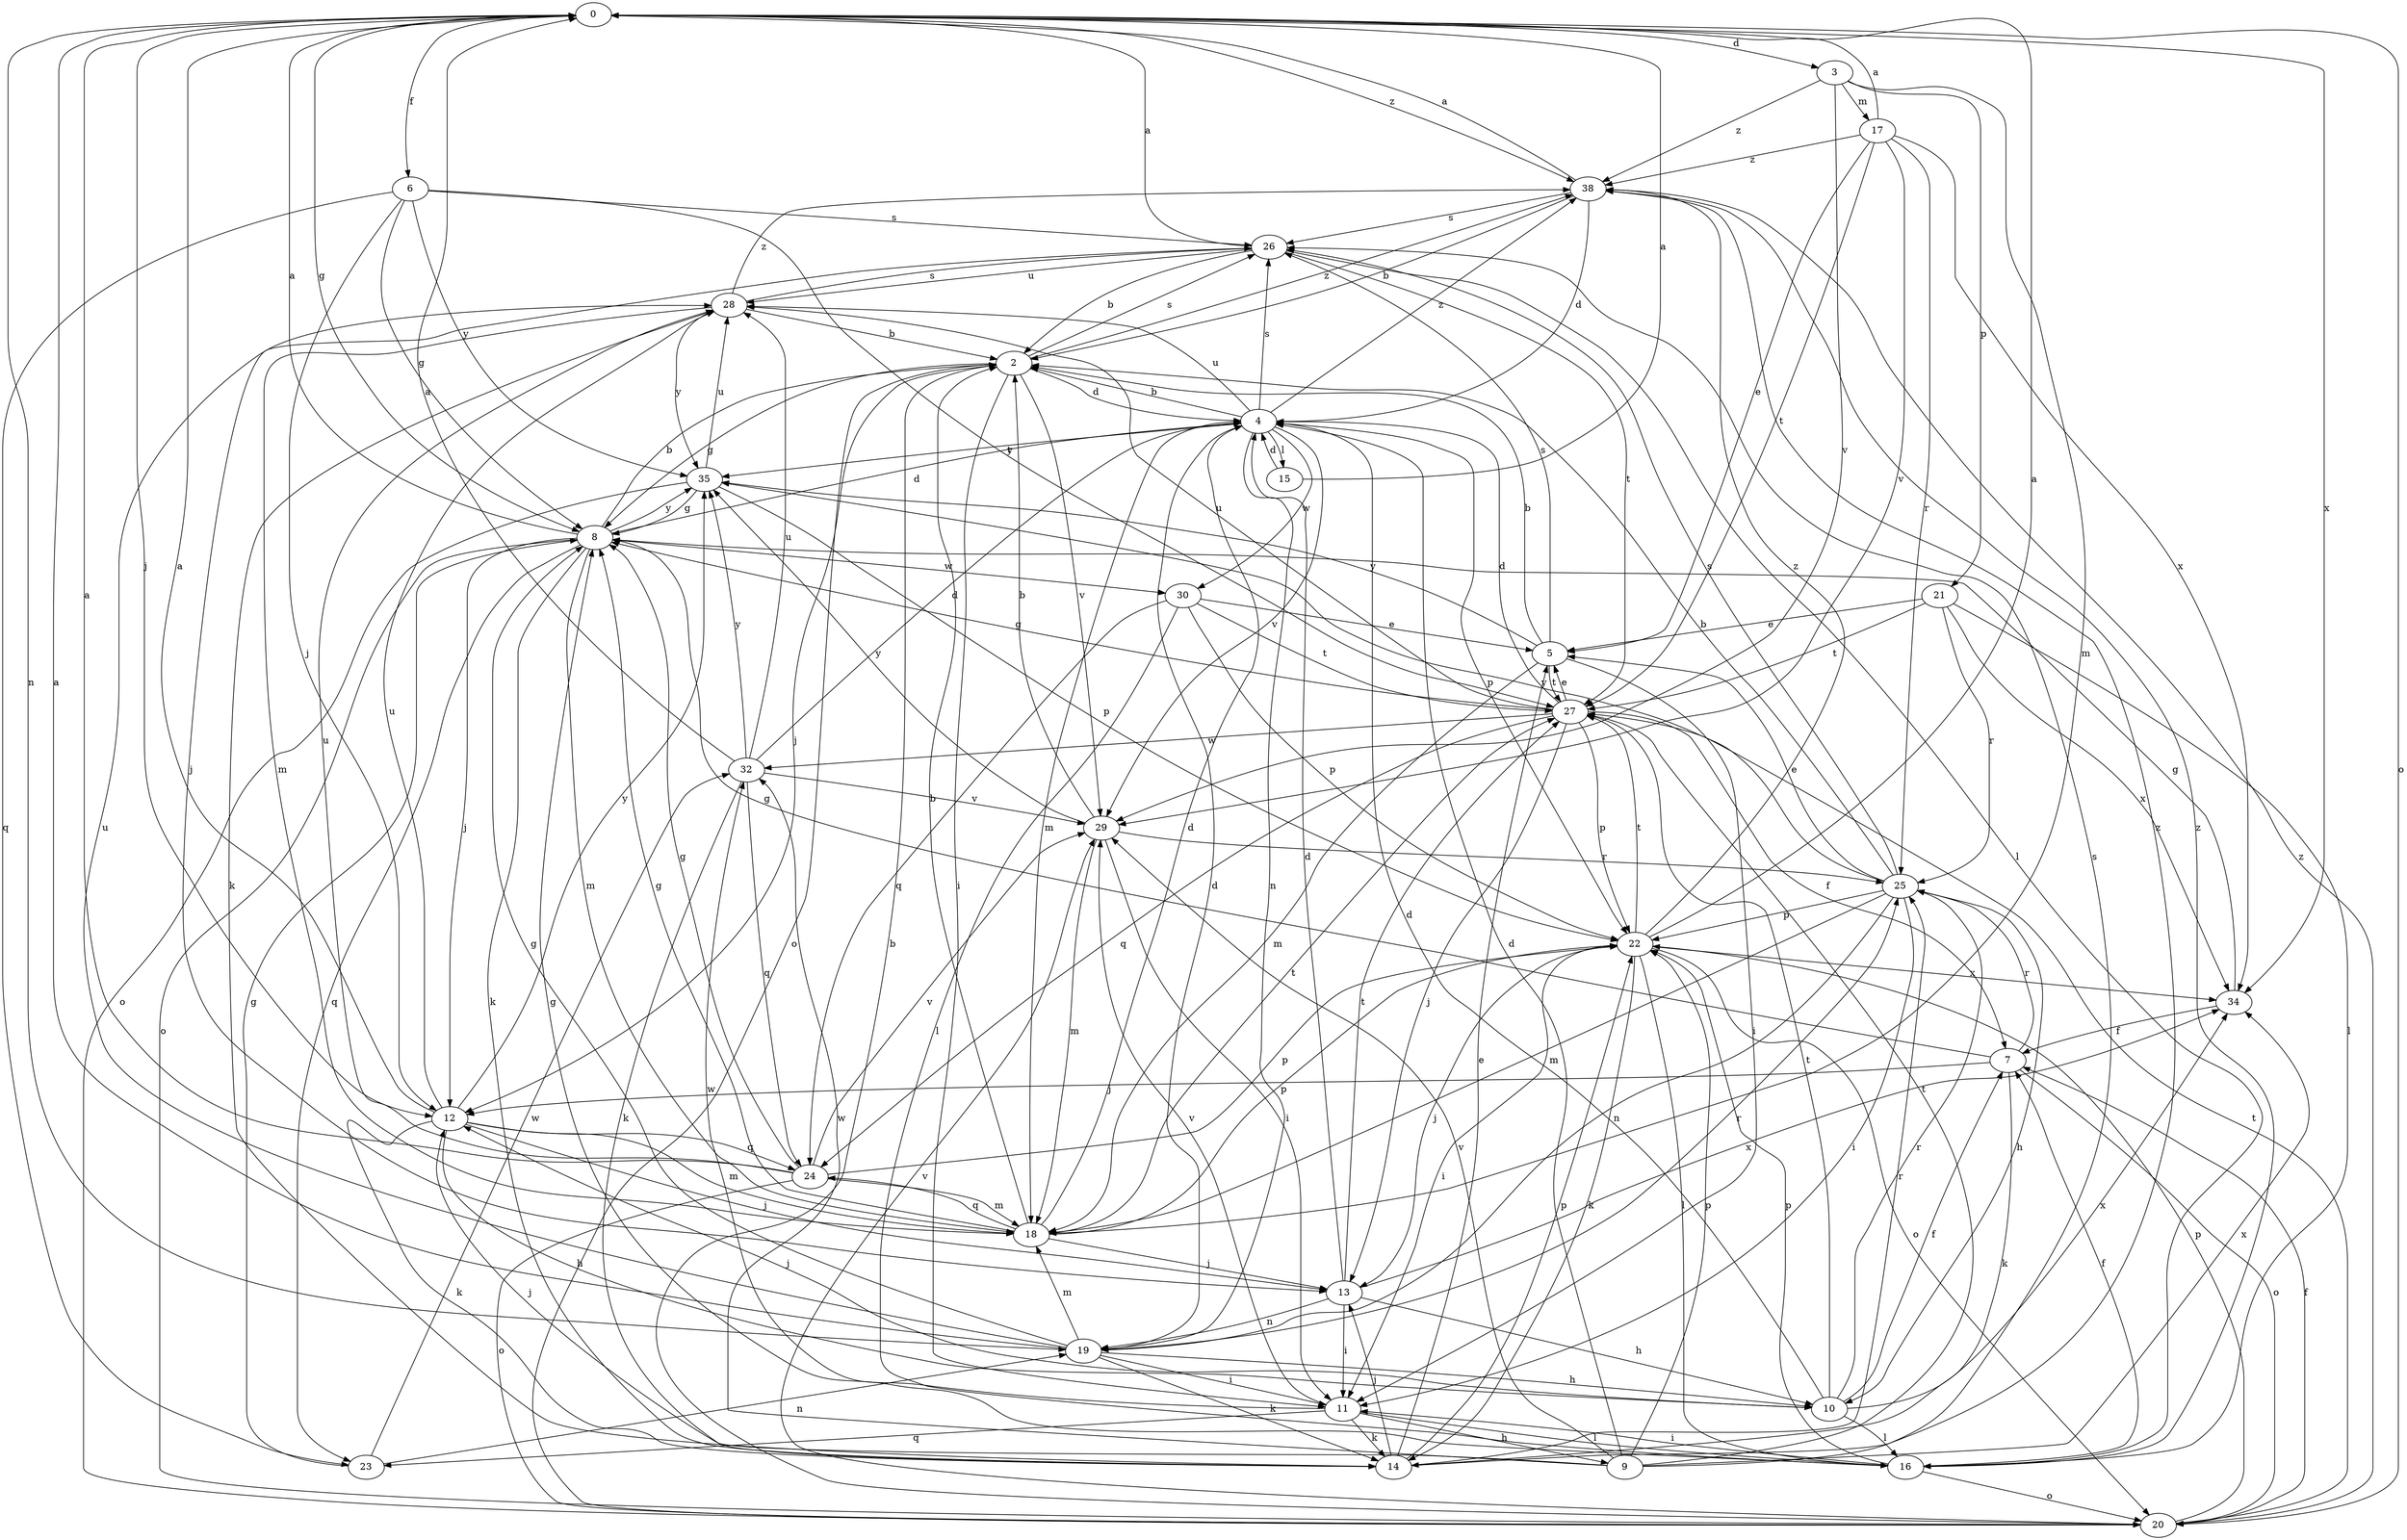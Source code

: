 strict digraph  {
0;
2;
3;
4;
5;
6;
7;
8;
9;
10;
11;
12;
13;
14;
15;
16;
17;
18;
19;
20;
21;
22;
23;
24;
25;
26;
27;
28;
29;
30;
32;
34;
35;
38;
0 -> 3  [label=d];
0 -> 6  [label=f];
0 -> 8  [label=g];
0 -> 12  [label=j];
0 -> 19  [label=n];
0 -> 20  [label=o];
0 -> 34  [label=x];
0 -> 38  [label=z];
2 -> 4  [label=d];
2 -> 8  [label=g];
2 -> 11  [label=i];
2 -> 12  [label=j];
2 -> 20  [label=o];
2 -> 26  [label=s];
2 -> 29  [label=v];
2 -> 38  [label=z];
3 -> 17  [label=m];
3 -> 18  [label=m];
3 -> 21  [label=p];
3 -> 29  [label=v];
3 -> 38  [label=z];
4 -> 2  [label=b];
4 -> 15  [label=l];
4 -> 18  [label=m];
4 -> 19  [label=n];
4 -> 22  [label=p];
4 -> 26  [label=s];
4 -> 28  [label=u];
4 -> 29  [label=v];
4 -> 30  [label=w];
4 -> 35  [label=y];
4 -> 38  [label=z];
5 -> 2  [label=b];
5 -> 11  [label=i];
5 -> 18  [label=m];
5 -> 26  [label=s];
5 -> 27  [label=t];
5 -> 35  [label=y];
6 -> 8  [label=g];
6 -> 12  [label=j];
6 -> 23  [label=q];
6 -> 26  [label=s];
6 -> 27  [label=t];
6 -> 35  [label=y];
7 -> 8  [label=g];
7 -> 12  [label=j];
7 -> 14  [label=k];
7 -> 20  [label=o];
7 -> 25  [label=r];
8 -> 0  [label=a];
8 -> 2  [label=b];
8 -> 4  [label=d];
8 -> 12  [label=j];
8 -> 14  [label=k];
8 -> 18  [label=m];
8 -> 20  [label=o];
8 -> 23  [label=q];
8 -> 30  [label=w];
8 -> 35  [label=y];
9 -> 4  [label=d];
9 -> 12  [label=j];
9 -> 22  [label=p];
9 -> 26  [label=s];
9 -> 27  [label=t];
9 -> 29  [label=v];
9 -> 32  [label=w];
9 -> 34  [label=x];
10 -> 4  [label=d];
10 -> 7  [label=f];
10 -> 12  [label=j];
10 -> 16  [label=l];
10 -> 25  [label=r];
10 -> 27  [label=t];
10 -> 34  [label=x];
11 -> 9  [label=h];
11 -> 14  [label=k];
11 -> 16  [label=l];
11 -> 23  [label=q];
11 -> 29  [label=v];
11 -> 32  [label=w];
12 -> 0  [label=a];
12 -> 10  [label=h];
12 -> 13  [label=j];
12 -> 14  [label=k];
12 -> 18  [label=m];
12 -> 24  [label=q];
12 -> 28  [label=u];
12 -> 35  [label=y];
13 -> 4  [label=d];
13 -> 10  [label=h];
13 -> 11  [label=i];
13 -> 19  [label=n];
13 -> 27  [label=t];
13 -> 34  [label=x];
14 -> 5  [label=e];
14 -> 13  [label=j];
14 -> 22  [label=p];
14 -> 25  [label=r];
14 -> 38  [label=z];
15 -> 0  [label=a];
15 -> 4  [label=d];
16 -> 7  [label=f];
16 -> 8  [label=g];
16 -> 11  [label=i];
16 -> 20  [label=o];
16 -> 22  [label=p];
16 -> 38  [label=z];
17 -> 0  [label=a];
17 -> 5  [label=e];
17 -> 25  [label=r];
17 -> 27  [label=t];
17 -> 29  [label=v];
17 -> 34  [label=x];
17 -> 38  [label=z];
18 -> 2  [label=b];
18 -> 4  [label=d];
18 -> 8  [label=g];
18 -> 13  [label=j];
18 -> 22  [label=p];
18 -> 24  [label=q];
18 -> 27  [label=t];
19 -> 0  [label=a];
19 -> 4  [label=d];
19 -> 8  [label=g];
19 -> 10  [label=h];
19 -> 11  [label=i];
19 -> 14  [label=k];
19 -> 18  [label=m];
19 -> 25  [label=r];
19 -> 28  [label=u];
20 -> 2  [label=b];
20 -> 7  [label=f];
20 -> 22  [label=p];
20 -> 27  [label=t];
20 -> 29  [label=v];
20 -> 38  [label=z];
21 -> 5  [label=e];
21 -> 16  [label=l];
21 -> 25  [label=r];
21 -> 27  [label=t];
21 -> 34  [label=x];
22 -> 0  [label=a];
22 -> 11  [label=i];
22 -> 13  [label=j];
22 -> 14  [label=k];
22 -> 16  [label=l];
22 -> 20  [label=o];
22 -> 27  [label=t];
22 -> 34  [label=x];
22 -> 38  [label=z];
23 -> 8  [label=g];
23 -> 19  [label=n];
23 -> 32  [label=w];
24 -> 0  [label=a];
24 -> 8  [label=g];
24 -> 18  [label=m];
24 -> 20  [label=o];
24 -> 22  [label=p];
24 -> 28  [label=u];
24 -> 29  [label=v];
25 -> 2  [label=b];
25 -> 5  [label=e];
25 -> 10  [label=h];
25 -> 11  [label=i];
25 -> 18  [label=m];
25 -> 19  [label=n];
25 -> 22  [label=p];
25 -> 26  [label=s];
25 -> 35  [label=y];
26 -> 0  [label=a];
26 -> 2  [label=b];
26 -> 13  [label=j];
26 -> 16  [label=l];
26 -> 27  [label=t];
26 -> 28  [label=u];
27 -> 4  [label=d];
27 -> 5  [label=e];
27 -> 7  [label=f];
27 -> 8  [label=g];
27 -> 13  [label=j];
27 -> 22  [label=p];
27 -> 24  [label=q];
27 -> 28  [label=u];
27 -> 32  [label=w];
28 -> 2  [label=b];
28 -> 14  [label=k];
28 -> 18  [label=m];
28 -> 26  [label=s];
28 -> 35  [label=y];
28 -> 38  [label=z];
29 -> 2  [label=b];
29 -> 11  [label=i];
29 -> 18  [label=m];
29 -> 25  [label=r];
29 -> 35  [label=y];
30 -> 5  [label=e];
30 -> 16  [label=l];
30 -> 22  [label=p];
30 -> 24  [label=q];
30 -> 27  [label=t];
32 -> 0  [label=a];
32 -> 4  [label=d];
32 -> 14  [label=k];
32 -> 24  [label=q];
32 -> 28  [label=u];
32 -> 29  [label=v];
32 -> 35  [label=y];
34 -> 7  [label=f];
34 -> 8  [label=g];
35 -> 8  [label=g];
35 -> 20  [label=o];
35 -> 22  [label=p];
35 -> 28  [label=u];
38 -> 0  [label=a];
38 -> 2  [label=b];
38 -> 4  [label=d];
38 -> 26  [label=s];
}
